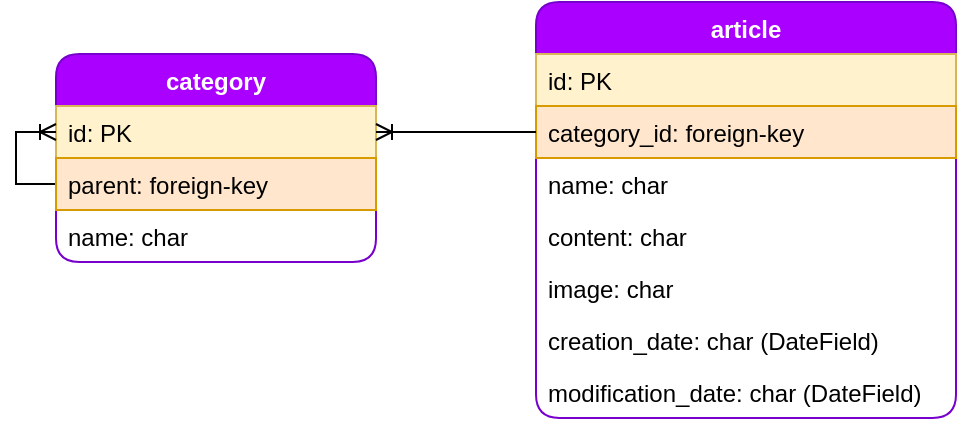 <mxfile version="10.7.5" type="device"><diagram id="rgYkJCVEYv86oDwND9Z2" name="Page-1"><mxGraphModel dx="1607" dy="849" grid="1" gridSize="10" guides="1" tooltips="1" connect="1" arrows="1" fold="1" page="1" pageScale="1" pageWidth="827" pageHeight="1169" math="0" shadow="0"><root><mxCell id="0"/><mxCell id="1" parent="0"/><mxCell id="Vep0LOsNPey_JFU_qpP2-1" value="category" style="swimlane;fontStyle=1;align=center;verticalAlign=top;childLayout=stackLayout;horizontal=1;startSize=26;horizontalStack=0;resizeParent=1;resizeParentMax=0;resizeLast=0;collapsible=1;marginBottom=0;fillColor=#aa00ff;strokeColor=#7700CC;fontColor=#ffffff;rounded=1;" vertex="1" parent="1"><mxGeometry x="190" y="300" width="160" height="104" as="geometry"/></mxCell><mxCell id="Vep0LOsNPey_JFU_qpP2-14" value="id: PK" style="text;strokeColor=#d6b656;fillColor=#fff2cc;align=left;verticalAlign=top;spacingLeft=4;spacingRight=4;overflow=hidden;rotatable=0;points=[[0,0.5],[1,0.5]];portConstraint=eastwest;" vertex="1" parent="Vep0LOsNPey_JFU_qpP2-1"><mxGeometry y="26" width="160" height="26" as="geometry"/></mxCell><mxCell id="Vep0LOsNPey_JFU_qpP2-18" style="edgeStyle=orthogonalEdgeStyle;rounded=0;orthogonalLoop=1;jettySize=auto;html=1;entryX=0;entryY=0.5;entryDx=0;entryDy=0;endArrow=ERoneToMany;endFill=0;" edge="1" parent="Vep0LOsNPey_JFU_qpP2-1" source="Vep0LOsNPey_JFU_qpP2-12" target="Vep0LOsNPey_JFU_qpP2-14"><mxGeometry relative="1" as="geometry"/></mxCell><mxCell id="Vep0LOsNPey_JFU_qpP2-12" value="parent: foreign-key" style="text;strokeColor=#d79b00;fillColor=#ffe6cc;align=left;verticalAlign=top;spacingLeft=4;spacingRight=4;overflow=hidden;rotatable=0;points=[[0,0.5],[1,0.5]];portConstraint=eastwest;" vertex="1" parent="Vep0LOsNPey_JFU_qpP2-1"><mxGeometry y="52" width="160" height="26" as="geometry"/></mxCell><mxCell id="Vep0LOsNPey_JFU_qpP2-2" value="name: char" style="text;strokeColor=none;fillColor=none;align=left;verticalAlign=top;spacingLeft=4;spacingRight=4;overflow=hidden;rotatable=0;points=[[0,0.5],[1,0.5]];portConstraint=eastwest;" vertex="1" parent="Vep0LOsNPey_JFU_qpP2-1"><mxGeometry y="78" width="160" height="26" as="geometry"/></mxCell><mxCell id="Vep0LOsNPey_JFU_qpP2-5" value="article" style="swimlane;fontStyle=1;align=center;verticalAlign=top;childLayout=stackLayout;horizontal=1;startSize=26;horizontalStack=0;resizeParent=1;resizeParentMax=0;resizeLast=0;collapsible=1;marginBottom=0;fillColor=#aa00ff;strokeColor=#7700CC;fontColor=#ffffff;rounded=1;" vertex="1" parent="1"><mxGeometry x="430" y="274" width="210" height="208" as="geometry"/></mxCell><mxCell id="Vep0LOsNPey_JFU_qpP2-15" value="id: PK" style="text;strokeColor=#d6b656;fillColor=#fff2cc;align=left;verticalAlign=top;spacingLeft=4;spacingRight=4;overflow=hidden;rotatable=0;points=[[0,0.5],[1,0.5]];portConstraint=eastwest;" vertex="1" parent="Vep0LOsNPey_JFU_qpP2-5"><mxGeometry y="26" width="210" height="26" as="geometry"/></mxCell><mxCell id="Vep0LOsNPey_JFU_qpP2-16" value="category_id: foreign-key&#10;" style="text;strokeColor=#d79b00;fillColor=#ffe6cc;align=left;verticalAlign=top;spacingLeft=4;spacingRight=4;overflow=hidden;rotatable=0;points=[[0,0.5],[1,0.5]];portConstraint=eastwest;" vertex="1" parent="Vep0LOsNPey_JFU_qpP2-5"><mxGeometry y="52" width="210" height="26" as="geometry"/></mxCell><mxCell id="Vep0LOsNPey_JFU_qpP2-6" value="name: char" style="text;strokeColor=none;fillColor=none;align=left;verticalAlign=top;spacingLeft=4;spacingRight=4;overflow=hidden;rotatable=0;points=[[0,0.5],[1,0.5]];portConstraint=eastwest;" vertex="1" parent="Vep0LOsNPey_JFU_qpP2-5"><mxGeometry y="78" width="210" height="26" as="geometry"/></mxCell><mxCell id="Vep0LOsNPey_JFU_qpP2-8" value="content: char" style="text;strokeColor=none;fillColor=none;align=left;verticalAlign=top;spacingLeft=4;spacingRight=4;overflow=hidden;rotatable=0;points=[[0,0.5],[1,0.5]];portConstraint=eastwest;" vertex="1" parent="Vep0LOsNPey_JFU_qpP2-5"><mxGeometry y="104" width="210" height="26" as="geometry"/></mxCell><mxCell id="Vep0LOsNPey_JFU_qpP2-13" value="image: char" style="text;strokeColor=none;fillColor=none;align=left;verticalAlign=top;spacingLeft=4;spacingRight=4;overflow=hidden;rotatable=0;points=[[0,0.5],[1,0.5]];portConstraint=eastwest;" vertex="1" parent="Vep0LOsNPey_JFU_qpP2-5"><mxGeometry y="130" width="210" height="26" as="geometry"/></mxCell><mxCell id="Vep0LOsNPey_JFU_qpP2-10" value="creation_date: char (DateField)" style="text;strokeColor=none;fillColor=none;align=left;verticalAlign=top;spacingLeft=4;spacingRight=4;overflow=hidden;rotatable=0;points=[[0,0.5],[1,0.5]];portConstraint=eastwest;" vertex="1" parent="Vep0LOsNPey_JFU_qpP2-5"><mxGeometry y="156" width="210" height="26" as="geometry"/></mxCell><mxCell id="Vep0LOsNPey_JFU_qpP2-11" value="modification_date: char (DateField)" style="text;strokeColor=none;fillColor=none;align=left;verticalAlign=top;spacingLeft=4;spacingRight=4;overflow=hidden;rotatable=0;points=[[0,0.5],[1,0.5]];portConstraint=eastwest;" vertex="1" parent="Vep0LOsNPey_JFU_qpP2-5"><mxGeometry y="182" width="210" height="26" as="geometry"/></mxCell><mxCell id="Vep0LOsNPey_JFU_qpP2-17" style="edgeStyle=orthogonalEdgeStyle;rounded=0;orthogonalLoop=1;jettySize=auto;html=1;entryX=1;entryY=0.5;entryDx=0;entryDy=0;endArrow=ERoneToMany;endFill=0;" edge="1" parent="1" source="Vep0LOsNPey_JFU_qpP2-16" target="Vep0LOsNPey_JFU_qpP2-14"><mxGeometry relative="1" as="geometry"/></mxCell></root></mxGraphModel></diagram></mxfile>